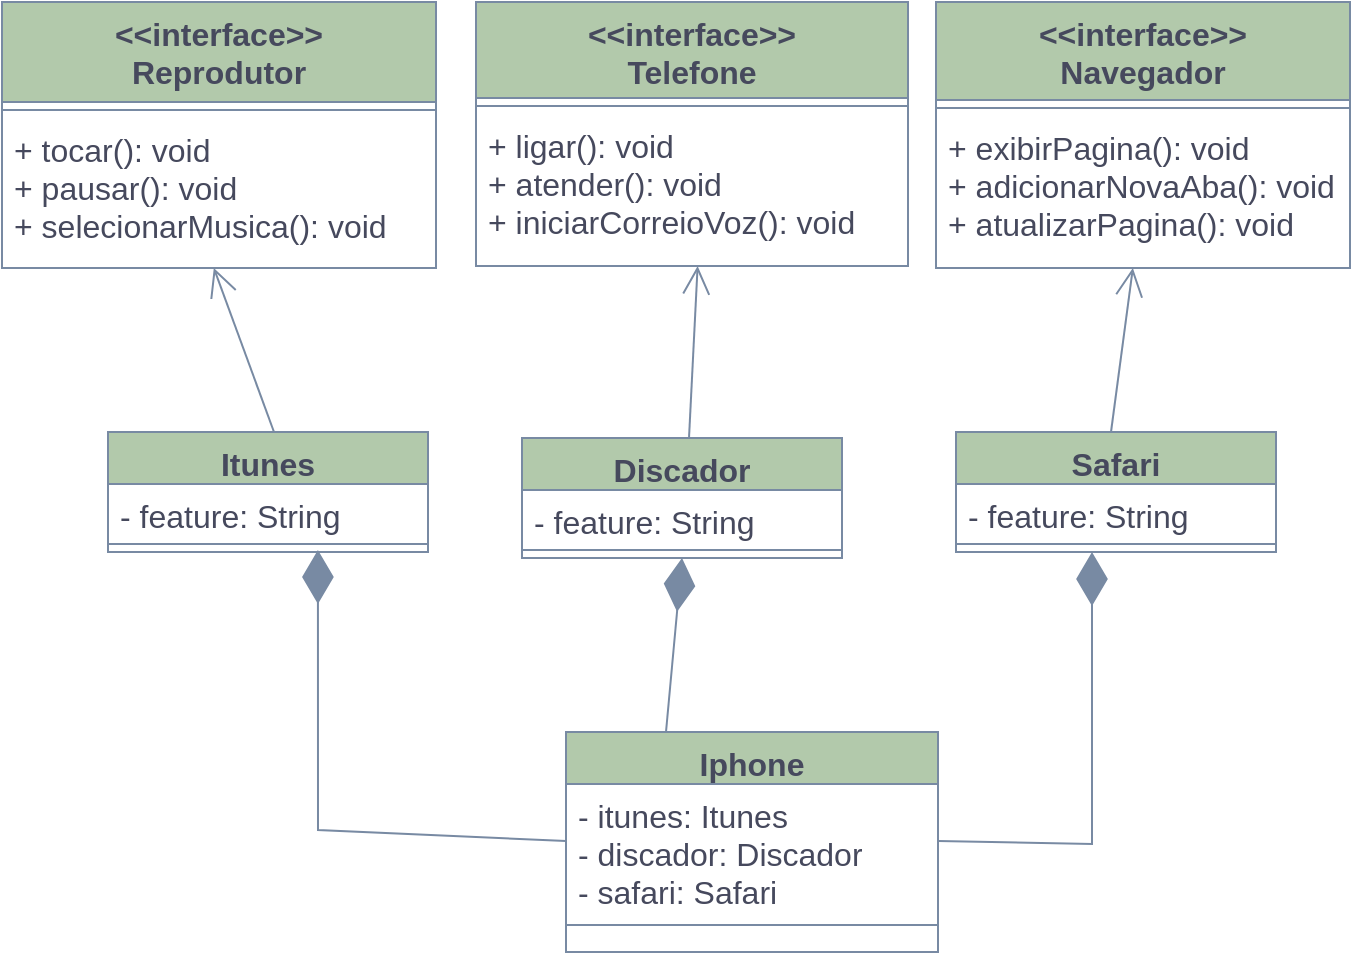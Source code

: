 <mxfile version="24.3.1" type="device">
  <diagram name="Página-1" id="ZNop8SMjnbURSUZrr-T9">
    <mxGraphModel dx="1194" dy="716" grid="0" gridSize="10" guides="1" tooltips="1" connect="1" arrows="1" fold="1" page="1" pageScale="1" pageWidth="827" pageHeight="1169" background="#FFFFFF" math="0" shadow="0">
      <root>
        <mxCell id="0" />
        <mxCell id="1" parent="0" />
        <mxCell id="CoJ89kQAzo0DOSbDFjdv-15" value="Iphone" style="swimlane;fontStyle=1;align=center;verticalAlign=top;childLayout=stackLayout;horizontal=1;startSize=26;horizontalStack=0;resizeParent=1;resizeParentMax=0;resizeLast=0;collapsible=1;marginBottom=0;whiteSpace=wrap;html=1;fontSize=16;shadow=0;labelBackgroundColor=none;fillColor=#B2C9AB;strokeColor=#788AA3;fontColor=#46495D;" parent="1" vertex="1">
          <mxGeometry x="309" y="729" width="186" height="110" as="geometry" />
        </mxCell>
        <mxCell id="CoJ89kQAzo0DOSbDFjdv-16" value="- itunes: Itunes&lt;div style=&quot;font-size: 16px;&quot;&gt;- discador: Discador&lt;/div&gt;&lt;div style=&quot;font-size: 16px;&quot;&gt;- safari: Safari&lt;/div&gt;" style="text;align=left;verticalAlign=top;spacingLeft=4;spacingRight=4;overflow=hidden;rotatable=0;points=[[0,0.5],[1,0.5]];portConstraint=eastwest;whiteSpace=wrap;html=1;fontSize=16;shadow=0;labelBackgroundColor=none;fontColor=#46495D;" parent="CoJ89kQAzo0DOSbDFjdv-15" vertex="1">
          <mxGeometry y="26" width="186" height="57" as="geometry" />
        </mxCell>
        <mxCell id="CoJ89kQAzo0DOSbDFjdv-17" value="" style="line;strokeWidth=1;align=left;verticalAlign=middle;spacingTop=-1;spacingLeft=3;spacingRight=3;rotatable=0;labelPosition=right;points=[];portConstraint=eastwest;fontSize=16;shadow=0;labelBackgroundColor=none;fillColor=#B2C9AB;strokeColor=#788AA3;fontColor=#46495D;" parent="CoJ89kQAzo0DOSbDFjdv-15" vertex="1">
          <mxGeometry y="83" width="186" height="27" as="geometry" />
        </mxCell>
        <mxCell id="CoJ89kQAzo0DOSbDFjdv-19" value="&amp;lt;&amp;lt;interface&amp;gt;&amp;gt;&lt;div style=&quot;font-size: 16px;&quot;&gt;Reprodutor&lt;/div&gt;" style="swimlane;fontStyle=1;align=center;verticalAlign=top;childLayout=stackLayout;horizontal=1;startSize=50;horizontalStack=0;resizeParent=1;resizeParentMax=0;resizeLast=0;collapsible=1;marginBottom=0;whiteSpace=wrap;html=1;fontSize=16;shadow=0;labelBackgroundColor=none;fillColor=#B2C9AB;strokeColor=#788AA3;fontColor=#46495D;" parent="1" vertex="1">
          <mxGeometry x="27" y="364" width="217" height="133" as="geometry" />
        </mxCell>
        <mxCell id="CoJ89kQAzo0DOSbDFjdv-21" value="" style="line;strokeWidth=1;align=left;verticalAlign=middle;spacingTop=-1;spacingLeft=3;spacingRight=3;rotatable=0;labelPosition=right;points=[];portConstraint=eastwest;fontSize=16;shadow=0;labelBackgroundColor=none;fillColor=#B2C9AB;strokeColor=#788AA3;fontColor=#46495D;" parent="CoJ89kQAzo0DOSbDFjdv-19" vertex="1">
          <mxGeometry y="50" width="217" height="8" as="geometry" />
        </mxCell>
        <mxCell id="CoJ89kQAzo0DOSbDFjdv-22" value="+ tocar(): void&lt;div style=&quot;font-size: 16px;&quot;&gt;+ pausar(): void&lt;/div&gt;&lt;div style=&quot;font-size: 16px;&quot;&gt;+ selecionarMusica(): void&lt;/div&gt;" style="text;align=left;verticalAlign=top;spacingLeft=4;spacingRight=4;overflow=hidden;rotatable=0;points=[[0,0.5],[1,0.5]];portConstraint=eastwest;whiteSpace=wrap;html=1;fontSize=16;shadow=0;labelBackgroundColor=none;fontColor=#46495D;" parent="CoJ89kQAzo0DOSbDFjdv-19" vertex="1">
          <mxGeometry y="58" width="217" height="75" as="geometry" />
        </mxCell>
        <mxCell id="CoJ89kQAzo0DOSbDFjdv-23" value="&amp;lt;&amp;lt;interface&amp;gt;&amp;gt;&lt;div style=&quot;font-size: 16px;&quot;&gt;Navegador&lt;/div&gt;" style="swimlane;fontStyle=1;align=center;verticalAlign=top;childLayout=stackLayout;horizontal=1;startSize=49;horizontalStack=0;resizeParent=1;resizeParentMax=0;resizeLast=0;collapsible=1;marginBottom=0;whiteSpace=wrap;html=1;fontSize=16;shadow=0;labelBackgroundColor=none;fillColor=#B2C9AB;strokeColor=#788AA3;fontColor=#46495D;" parent="1" vertex="1">
          <mxGeometry x="494" y="364" width="207" height="133" as="geometry" />
        </mxCell>
        <mxCell id="CoJ89kQAzo0DOSbDFjdv-25" value="" style="line;strokeWidth=1;align=left;verticalAlign=middle;spacingTop=-1;spacingLeft=3;spacingRight=3;rotatable=0;labelPosition=right;points=[];portConstraint=eastwest;fontSize=16;shadow=0;labelBackgroundColor=none;fillColor=#B2C9AB;strokeColor=#788AA3;fontColor=#46495D;" parent="CoJ89kQAzo0DOSbDFjdv-23" vertex="1">
          <mxGeometry y="49" width="207" height="8" as="geometry" />
        </mxCell>
        <mxCell id="CoJ89kQAzo0DOSbDFjdv-26" value="+ exibirPagina(): void&lt;div style=&quot;font-size: 16px;&quot;&gt;+ adicionarNovaAba(): void&lt;/div&gt;&lt;div style=&quot;font-size: 16px;&quot;&gt;+ atualizarPagina(): void&lt;/div&gt;" style="text;align=left;verticalAlign=top;spacingLeft=4;spacingRight=4;overflow=hidden;rotatable=0;points=[[0,0.5],[1,0.5]];portConstraint=eastwest;whiteSpace=wrap;html=1;fontSize=16;shadow=0;labelBackgroundColor=none;fontColor=#46495D;" parent="CoJ89kQAzo0DOSbDFjdv-23" vertex="1">
          <mxGeometry y="57" width="207" height="76" as="geometry" />
        </mxCell>
        <mxCell id="CoJ89kQAzo0DOSbDFjdv-27" value="&amp;lt;&amp;lt;interface&amp;gt;&amp;gt;&lt;div style=&quot;font-size: 16px;&quot;&gt;Telefone&lt;/div&gt;" style="swimlane;fontStyle=1;align=center;verticalAlign=top;childLayout=stackLayout;horizontal=1;startSize=48;horizontalStack=0;resizeParent=1;resizeParentMax=0;resizeLast=0;collapsible=1;marginBottom=0;whiteSpace=wrap;html=1;fontSize=16;shadow=0;labelBackgroundColor=none;fillColor=#B2C9AB;strokeColor=#788AA3;fontColor=#46495D;" parent="1" vertex="1">
          <mxGeometry x="264" y="364" width="216" height="132" as="geometry" />
        </mxCell>
        <mxCell id="CoJ89kQAzo0DOSbDFjdv-29" value="" style="line;strokeWidth=1;align=left;verticalAlign=middle;spacingTop=-1;spacingLeft=3;spacingRight=3;rotatable=0;labelPosition=right;points=[];portConstraint=eastwest;fontSize=16;shadow=0;labelBackgroundColor=none;fillColor=#B2C9AB;strokeColor=#788AA3;fontColor=#46495D;" parent="CoJ89kQAzo0DOSbDFjdv-27" vertex="1">
          <mxGeometry y="48" width="216" height="8" as="geometry" />
        </mxCell>
        <mxCell id="CoJ89kQAzo0DOSbDFjdv-30" value="+ ligar(): void&lt;div style=&quot;font-size: 16px;&quot;&gt;+ atender(): void&lt;/div&gt;&lt;div style=&quot;font-size: 16px;&quot;&gt;+ iniciarCorreioVoz(): void&lt;/div&gt;" style="text;align=left;verticalAlign=top;spacingLeft=4;spacingRight=4;overflow=hidden;rotatable=0;points=[[0,0.5],[1,0.5]];portConstraint=eastwest;whiteSpace=wrap;html=1;fontSize=16;shadow=0;labelBackgroundColor=none;fontColor=#46495D;" parent="CoJ89kQAzo0DOSbDFjdv-27" vertex="1">
          <mxGeometry y="56" width="216" height="76" as="geometry" />
        </mxCell>
        <mxCell id="CoJ89kQAzo0DOSbDFjdv-33" value="Itunes" style="swimlane;fontStyle=1;align=center;verticalAlign=top;childLayout=stackLayout;horizontal=1;startSize=26;horizontalStack=0;resizeParent=1;resizeParentMax=0;resizeLast=0;collapsible=1;marginBottom=0;whiteSpace=wrap;html=1;fontSize=16;shadow=0;labelBackgroundColor=none;fillColor=#B2C9AB;strokeColor=#788AA3;fontColor=#46495D;" parent="1" vertex="1">
          <mxGeometry x="80" y="579" width="160" height="60" as="geometry" />
        </mxCell>
        <mxCell id="CoJ89kQAzo0DOSbDFjdv-34" value="- feature: String" style="text;align=left;verticalAlign=top;spacingLeft=4;spacingRight=4;overflow=hidden;rotatable=0;points=[[0,0.5],[1,0.5]];portConstraint=eastwest;whiteSpace=wrap;html=1;fontSize=16;shadow=0;labelBackgroundColor=none;fontColor=#46495D;" parent="CoJ89kQAzo0DOSbDFjdv-33" vertex="1">
          <mxGeometry y="26" width="160" height="26" as="geometry" />
        </mxCell>
        <mxCell id="CoJ89kQAzo0DOSbDFjdv-35" value="" style="line;strokeWidth=1;align=left;verticalAlign=middle;spacingTop=-1;spacingLeft=3;spacingRight=3;rotatable=0;labelPosition=right;points=[];portConstraint=eastwest;fontSize=16;shadow=0;labelBackgroundColor=none;fillColor=#B2C9AB;strokeColor=#788AA3;fontColor=#46495D;" parent="CoJ89kQAzo0DOSbDFjdv-33" vertex="1">
          <mxGeometry y="52" width="160" height="8" as="geometry" />
        </mxCell>
        <mxCell id="CoJ89kQAzo0DOSbDFjdv-37" value="Safari" style="swimlane;fontStyle=1;align=center;verticalAlign=top;childLayout=stackLayout;horizontal=1;startSize=26;horizontalStack=0;resizeParent=1;resizeParentMax=0;resizeLast=0;collapsible=1;marginBottom=0;whiteSpace=wrap;html=1;fontSize=16;shadow=0;labelBackgroundColor=none;fillColor=#B2C9AB;strokeColor=#788AA3;fontColor=#46495D;" parent="1" vertex="1">
          <mxGeometry x="504" y="579" width="160" height="60" as="geometry" />
        </mxCell>
        <mxCell id="CoJ89kQAzo0DOSbDFjdv-38" value="- feature: String" style="text;align=left;verticalAlign=top;spacingLeft=4;spacingRight=4;overflow=hidden;rotatable=0;points=[[0,0.5],[1,0.5]];portConstraint=eastwest;whiteSpace=wrap;html=1;fontSize=16;shadow=0;labelBackgroundColor=none;fontColor=#46495D;" parent="CoJ89kQAzo0DOSbDFjdv-37" vertex="1">
          <mxGeometry y="26" width="160" height="26" as="geometry" />
        </mxCell>
        <mxCell id="CoJ89kQAzo0DOSbDFjdv-39" value="" style="line;strokeWidth=1;align=left;verticalAlign=middle;spacingTop=-1;spacingLeft=3;spacingRight=3;rotatable=0;labelPosition=right;points=[];portConstraint=eastwest;fontSize=16;shadow=0;labelBackgroundColor=none;fillColor=#B2C9AB;strokeColor=#788AA3;fontColor=#46495D;" parent="CoJ89kQAzo0DOSbDFjdv-37" vertex="1">
          <mxGeometry y="52" width="160" height="8" as="geometry" />
        </mxCell>
        <mxCell id="CoJ89kQAzo0DOSbDFjdv-41" value="Discador" style="swimlane;fontStyle=1;align=center;verticalAlign=top;childLayout=stackLayout;horizontal=1;startSize=26;horizontalStack=0;resizeParent=1;resizeParentMax=0;resizeLast=0;collapsible=1;marginBottom=0;whiteSpace=wrap;html=1;fontSize=16;shadow=0;labelBackgroundColor=none;fillColor=#B2C9AB;strokeColor=#788AA3;fontColor=#46495D;" parent="1" vertex="1">
          <mxGeometry x="287" y="582" width="160" height="60" as="geometry" />
        </mxCell>
        <mxCell id="CoJ89kQAzo0DOSbDFjdv-42" value="- feature: String" style="text;align=left;verticalAlign=top;spacingLeft=4;spacingRight=4;overflow=hidden;rotatable=0;points=[[0,0.5],[1,0.5]];portConstraint=eastwest;whiteSpace=wrap;html=1;fontSize=16;shadow=0;labelBackgroundColor=none;fontColor=#46495D;" parent="CoJ89kQAzo0DOSbDFjdv-41" vertex="1">
          <mxGeometry y="26" width="160" height="26" as="geometry" />
        </mxCell>
        <mxCell id="CoJ89kQAzo0DOSbDFjdv-43" value="" style="line;strokeWidth=1;align=left;verticalAlign=middle;spacingTop=-1;spacingLeft=3;spacingRight=3;rotatable=0;labelPosition=right;points=[];portConstraint=eastwest;fontSize=16;shadow=0;labelBackgroundColor=none;fillColor=#B2C9AB;strokeColor=#788AA3;fontColor=#46495D;" parent="CoJ89kQAzo0DOSbDFjdv-41" vertex="1">
          <mxGeometry y="52" width="160" height="8" as="geometry" />
        </mxCell>
        <mxCell id="CoJ89kQAzo0DOSbDFjdv-47" value="" style="endArrow=open;endFill=1;endSize=12;html=1;rounded=0;entryX=0.488;entryY=1;entryDx=0;entryDy=0;entryPerimeter=0;fontSize=16;shadow=0;labelBackgroundColor=none;strokeColor=#788AA3;fontColor=default;" parent="1" target="CoJ89kQAzo0DOSbDFjdv-22" edge="1">
          <mxGeometry width="160" relative="1" as="geometry">
            <mxPoint x="163" y="579" as="sourcePoint" />
            <mxPoint x="165" y="525" as="targetPoint" />
          </mxGeometry>
        </mxCell>
        <mxCell id="CoJ89kQAzo0DOSbDFjdv-48" value="" style="endArrow=open;endFill=1;endSize=12;html=1;rounded=0;entryX=0.513;entryY=1;entryDx=0;entryDy=0;entryPerimeter=0;fontSize=16;shadow=0;labelBackgroundColor=none;strokeColor=#788AA3;fontColor=default;" parent="1" target="CoJ89kQAzo0DOSbDFjdv-30" edge="1">
          <mxGeometry width="160" relative="1" as="geometry">
            <mxPoint x="370.5" y="582" as="sourcePoint" />
            <mxPoint x="375.5" y="512" as="targetPoint" />
          </mxGeometry>
        </mxCell>
        <mxCell id="CoJ89kQAzo0DOSbDFjdv-49" value="" style="endArrow=open;endFill=1;endSize=12;html=1;rounded=0;fontSize=16;shadow=0;labelBackgroundColor=none;strokeColor=#788AA3;fontColor=default;" parent="1" target="CoJ89kQAzo0DOSbDFjdv-26" edge="1">
          <mxGeometry width="160" relative="1" as="geometry">
            <mxPoint x="581.5" y="579" as="sourcePoint" />
            <mxPoint x="586.5" y="509" as="targetPoint" />
          </mxGeometry>
        </mxCell>
        <mxCell id="CoJ89kQAzo0DOSbDFjdv-50" value="" style="endArrow=diamondThin;endFill=1;endSize=24;html=1;rounded=0;exitX=0;exitY=0.5;exitDx=0;exitDy=0;entryX=0.656;entryY=0.875;entryDx=0;entryDy=0;entryPerimeter=0;fontSize=16;shadow=0;labelBackgroundColor=none;strokeColor=#788AA3;fontColor=default;" parent="1" source="CoJ89kQAzo0DOSbDFjdv-16" target="CoJ89kQAzo0DOSbDFjdv-35" edge="1">
          <mxGeometry width="160" relative="1" as="geometry">
            <mxPoint x="150" y="789" as="sourcePoint" />
            <mxPoint x="190" y="641" as="targetPoint" />
            <Array as="points">
              <mxPoint x="185" y="778" />
            </Array>
          </mxGeometry>
        </mxCell>
        <mxCell id="CoJ89kQAzo0DOSbDFjdv-51" value="" style="endArrow=diamondThin;endFill=1;endSize=24;html=1;rounded=0;entryX=0.5;entryY=1;entryDx=0;entryDy=0;fontSize=16;shadow=0;labelBackgroundColor=none;strokeColor=#788AA3;fontColor=default;" parent="1" target="CoJ89kQAzo0DOSbDFjdv-41" edge="1">
          <mxGeometry width="160" relative="1" as="geometry">
            <mxPoint x="359" y="729" as="sourcePoint" />
            <mxPoint x="361.08" y="670.002" as="targetPoint" />
          </mxGeometry>
        </mxCell>
        <mxCell id="CoJ89kQAzo0DOSbDFjdv-52" value="" style="endArrow=diamondThin;endFill=1;endSize=24;html=1;rounded=0;entryX=0.425;entryY=1;entryDx=0;entryDy=0;entryPerimeter=0;fontSize=16;exitX=1;exitY=0.5;exitDx=0;exitDy=0;shadow=0;labelBackgroundColor=none;strokeColor=#788AA3;fontColor=default;" parent="1" source="CoJ89kQAzo0DOSbDFjdv-16" target="CoJ89kQAzo0DOSbDFjdv-39" edge="1">
          <mxGeometry width="160" relative="1" as="geometry">
            <mxPoint x="520" y="795" as="sourcePoint" />
            <mxPoint x="568" y="642" as="targetPoint" />
            <Array as="points">
              <mxPoint x="572" y="785" />
            </Array>
          </mxGeometry>
        </mxCell>
      </root>
    </mxGraphModel>
  </diagram>
</mxfile>
